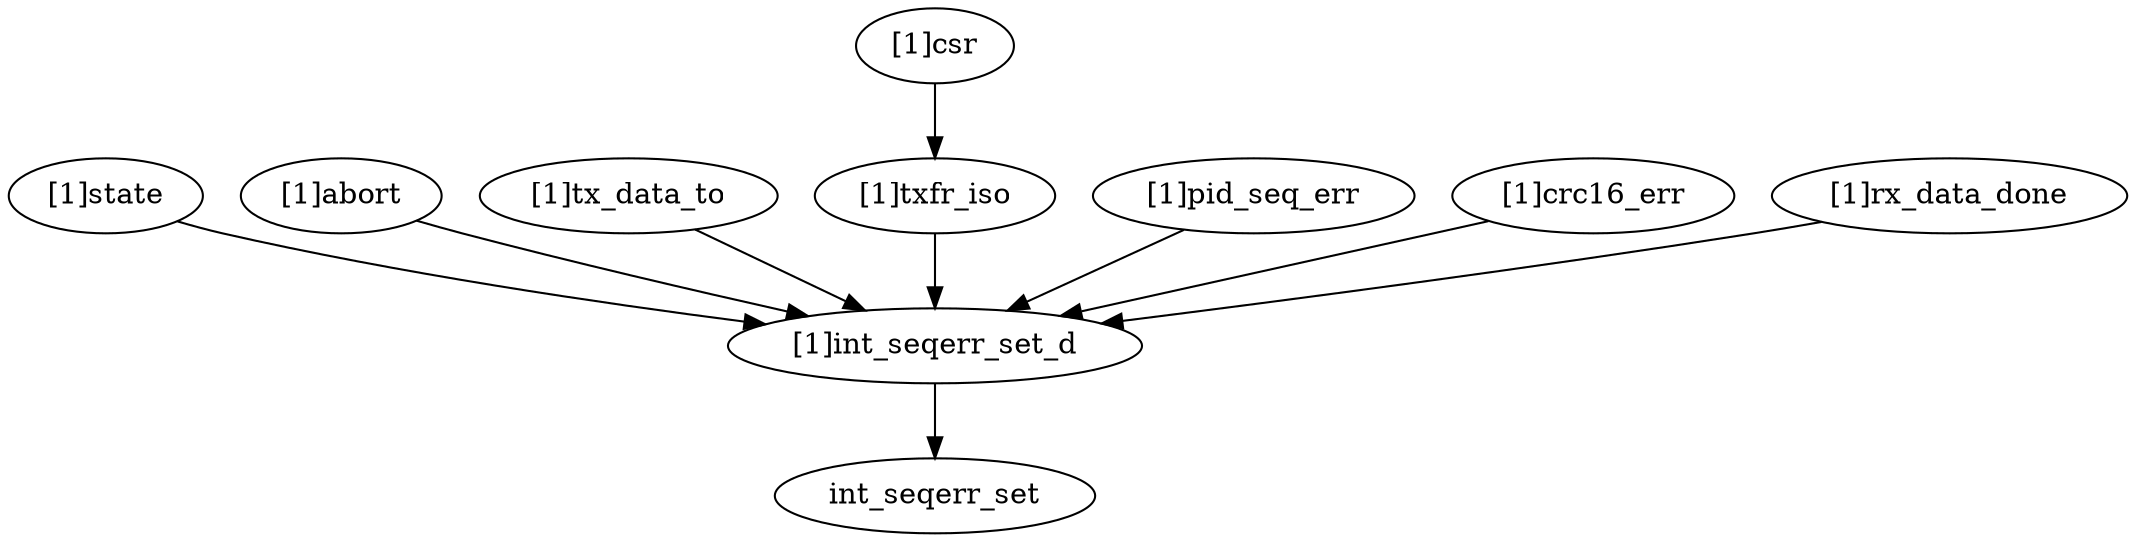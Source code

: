strict digraph "" {
	"[1]state"	 [complexity=3,
		importance=0.0472257150112,
		rank=0.0157419050037];
	"[1]int_seqerr_set_d"	 [complexity=2,
		importance=0.0172879988964,
		rank=0.0086439994482];
	"[1]state" -> "[1]int_seqerr_set_d";
	"[1]abort"	 [complexity=5,
		importance=0.0274879147637,
		rank=0.00549758295273];
	"[1]abort" -> "[1]int_seqerr_set_d";
	"[1]tx_data_to"	 [complexity=5,
		importance=0.0272916910652,
		rank=0.00545833821304];
	"[1]tx_data_to" -> "[1]int_seqerr_set_d";
	int_seqerr_set	 [complexity=0,
		importance=0.00893463630085,
		rank=0.0];
	"[1]int_seqerr_set_d" -> int_seqerr_set;
	"[1]txfr_iso"	 [complexity=3,
		importance=0.0220681057119,
		rank=0.0073560352373];
	"[1]txfr_iso" -> "[1]int_seqerr_set_d";
	"[1]pid_seq_err"	 [complexity=3,
		importance=0.0277311934314,
		rank=0.0092437311438];
	"[1]pid_seq_err" -> "[1]int_seqerr_set_d";
	"[1]crc16_err"	 [complexity=5,
		importance=0.0220456634524,
		rank=0.00440913269048];
	"[1]crc16_err" -> "[1]int_seqerr_set_d";
	"[1]csr"	 [complexity=5,
		importance=0.0268257702679,
		rank=0.00536515405358];
	"[1]csr" -> "[1]txfr_iso";
	"[1]rx_data_done"	 [complexity=3,
		importance=0.0220456634524,
		rank=0.00734855448413];
	"[1]rx_data_done" -> "[1]int_seqerr_set_d";
}
